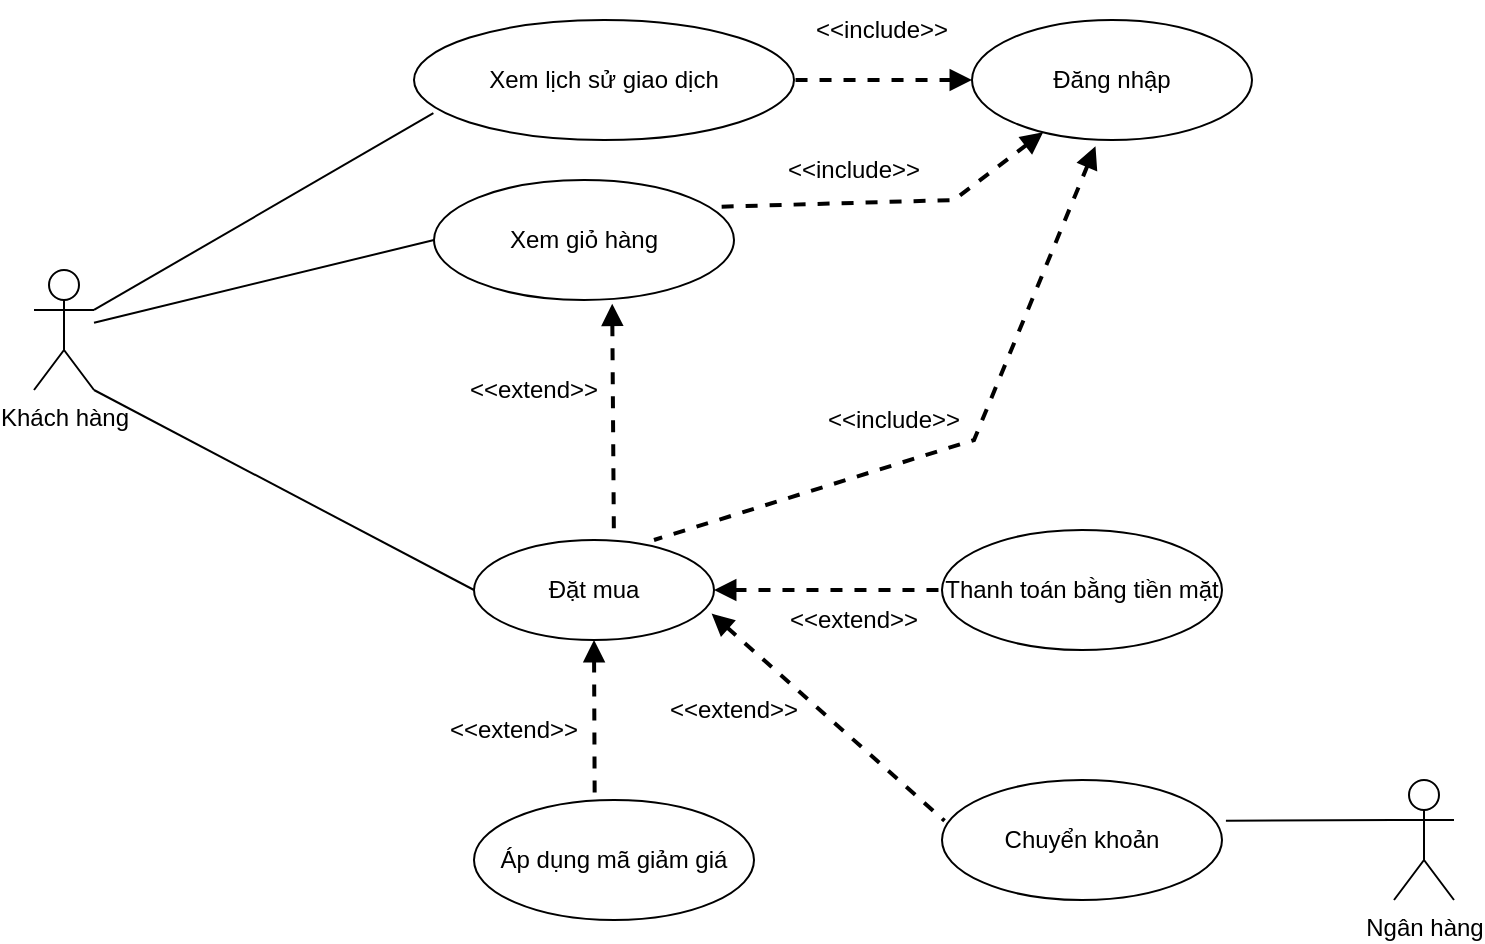 <mxfile>
    <diagram id="zs47w7YOmcHElt48giT3" name="Trang-1">
        <mxGraphModel dx="271" dy="143" grid="1" gridSize="10" guides="1" tooltips="1" connect="1" arrows="1" fold="1" page="1" pageScale="1" pageWidth="827" pageHeight="1169" math="0" shadow="0">
            <root>
                <mxCell id="0"/>
                <mxCell id="1" parent="0"/>
                <mxCell id="Su5TnyIveR3rq7EdfpBd-1" value="Khách hàng" style="shape=umlActor;verticalLabelPosition=bottom;verticalAlign=top;html=1;outlineConnect=0;" parent="1" vertex="1">
                    <mxGeometry x="20" y="185" width="30" height="60" as="geometry"/>
                </mxCell>
                <mxCell id="Su5TnyIveR3rq7EdfpBd-2" value="Xem lịch sử giao dịch" style="ellipse;whiteSpace=wrap;html=1;" parent="1" vertex="1">
                    <mxGeometry x="210" y="60" width="190" height="60" as="geometry"/>
                </mxCell>
                <mxCell id="Su5TnyIveR3rq7EdfpBd-3" value="Xem giỏ hàng" style="ellipse;whiteSpace=wrap;html=1;" parent="1" vertex="1">
                    <mxGeometry x="220" y="140" width="150" height="60" as="geometry"/>
                </mxCell>
                <mxCell id="Su5TnyIveR3rq7EdfpBd-4" value="Đặt mua" style="ellipse;whiteSpace=wrap;html=1;" parent="1" vertex="1">
                    <mxGeometry x="240" y="320" width="120" height="50" as="geometry"/>
                </mxCell>
                <mxCell id="Su5TnyIveR3rq7EdfpBd-9" value="Đăng nhập" style="ellipse;whiteSpace=wrap;html=1;" parent="1" vertex="1">
                    <mxGeometry x="489" y="60" width="140" height="60" as="geometry"/>
                </mxCell>
                <mxCell id="Su5TnyIveR3rq7EdfpBd-10" value="Thanh toán bằng tiền mặt" style="ellipse;whiteSpace=wrap;html=1;" parent="1" vertex="1">
                    <mxGeometry x="474" y="315" width="140" height="60" as="geometry"/>
                </mxCell>
                <mxCell id="Su5TnyIveR3rq7EdfpBd-14" value="Ngân hàng" style="shape=umlActor;verticalLabelPosition=bottom;verticalAlign=top;html=1;outlineConnect=0;" parent="1" vertex="1">
                    <mxGeometry x="700" y="440" width="30" height="60" as="geometry"/>
                </mxCell>
                <mxCell id="Su5TnyIveR3rq7EdfpBd-15" value="" style="endArrow=none;html=1;rounded=0;entryX=0.051;entryY=0.777;entryDx=0;entryDy=0;entryPerimeter=0;exitX=1;exitY=0.333;exitDx=0;exitDy=0;exitPerimeter=0;" parent="1" source="Su5TnyIveR3rq7EdfpBd-1" target="Su5TnyIveR3rq7EdfpBd-2" edge="1">
                    <mxGeometry width="50" height="50" relative="1" as="geometry">
                        <mxPoint x="110" y="180" as="sourcePoint"/>
                        <mxPoint x="160" y="130" as="targetPoint"/>
                    </mxGeometry>
                </mxCell>
                <mxCell id="Su5TnyIveR3rq7EdfpBd-16" value="" style="endArrow=none;html=1;rounded=0;entryX=0;entryY=0.5;entryDx=0;entryDy=0;" parent="1" source="Su5TnyIveR3rq7EdfpBd-1" target="Su5TnyIveR3rq7EdfpBd-3" edge="1">
                    <mxGeometry width="50" height="50" relative="1" as="geometry">
                        <mxPoint x="100" y="250" as="sourcePoint"/>
                        <mxPoint x="150" y="200" as="targetPoint"/>
                    </mxGeometry>
                </mxCell>
                <mxCell id="Su5TnyIveR3rq7EdfpBd-18" value="" style="endArrow=none;dashed=1;html=1;strokeWidth=2;rounded=0;startArrow=block;startFill=1;entryX=0.952;entryY=0.223;entryDx=0;entryDy=0;entryPerimeter=0;" parent="1" source="Su5TnyIveR3rq7EdfpBd-9" target="Su5TnyIveR3rq7EdfpBd-3" edge="1">
                    <mxGeometry width="50" height="50" relative="1" as="geometry">
                        <mxPoint x="440" y="200" as="sourcePoint"/>
                        <mxPoint x="440" y="270" as="targetPoint"/>
                        <Array as="points">
                            <mxPoint x="480" y="150"/>
                        </Array>
                    </mxGeometry>
                </mxCell>
                <mxCell id="Su5TnyIveR3rq7EdfpBd-22" value="" style="endArrow=none;dashed=1;html=1;strokeWidth=2;rounded=0;startArrow=block;startFill=1;exitX=0;exitY=0.5;exitDx=0;exitDy=0;entryX=1;entryY=0.5;entryDx=0;entryDy=0;" parent="1" source="Su5TnyIveR3rq7EdfpBd-9" target="Su5TnyIveR3rq7EdfpBd-2" edge="1">
                    <mxGeometry width="50" height="50" relative="1" as="geometry">
                        <mxPoint x="260.0" y="30.0" as="sourcePoint"/>
                        <mxPoint x="420" y="80" as="targetPoint"/>
                    </mxGeometry>
                </mxCell>
                <mxCell id="Su5TnyIveR3rq7EdfpBd-23" value="" style="endArrow=none;dashed=1;html=1;strokeWidth=2;rounded=0;startArrow=block;startFill=1;exitX=1;exitY=0.5;exitDx=0;exitDy=0;entryX=0;entryY=0.5;entryDx=0;entryDy=0;" parent="1" source="Su5TnyIveR3rq7EdfpBd-4" target="Su5TnyIveR3rq7EdfpBd-10" edge="1">
                    <mxGeometry width="50" height="50" relative="1" as="geometry">
                        <mxPoint x="400" y="350" as="sourcePoint"/>
                        <mxPoint x="470" y="340" as="targetPoint"/>
                    </mxGeometry>
                </mxCell>
                <mxCell id="Su5TnyIveR3rq7EdfpBd-34" value="" style="endArrow=none;html=1;rounded=0;exitX=0;exitY=0.333;exitDx=0;exitDy=0;exitPerimeter=0;entryX=1.014;entryY=0.34;entryDx=0;entryDy=0;entryPerimeter=0;" parent="1" source="Su5TnyIveR3rq7EdfpBd-14" target="2" edge="1">
                    <mxGeometry width="50" height="50" relative="1" as="geometry">
                        <mxPoint x="390" y="420" as="sourcePoint"/>
                        <mxPoint x="663.76" y="400.2" as="targetPoint"/>
                    </mxGeometry>
                </mxCell>
                <mxCell id="Su5TnyIveR3rq7EdfpBd-43" value="&amp;lt;&amp;lt;include&amp;gt;&amp;gt;" style="text;html=1;align=center;verticalAlign=middle;whiteSpace=wrap;rounded=0;" parent="1" vertex="1">
                    <mxGeometry x="400" y="120" width="60" height="30" as="geometry"/>
                </mxCell>
                <mxCell id="Su5TnyIveR3rq7EdfpBd-44" value="&amp;lt;&amp;lt;include&amp;gt;&amp;gt;" style="text;html=1;align=center;verticalAlign=middle;whiteSpace=wrap;rounded=0;" parent="1" vertex="1">
                    <mxGeometry x="414" y="50" width="60" height="30" as="geometry"/>
                </mxCell>
                <mxCell id="Su5TnyIveR3rq7EdfpBd-46" value="" style="endArrow=none;dashed=1;html=1;strokeWidth=2;rounded=0;startArrow=block;startFill=1;entryX=0.583;entryY=0;entryDx=0;entryDy=0;entryPerimeter=0;exitX=0.594;exitY=1.031;exitDx=0;exitDy=0;exitPerimeter=0;" parent="1" source="Su5TnyIveR3rq7EdfpBd-3" target="Su5TnyIveR3rq7EdfpBd-4" edge="1">
                    <mxGeometry width="50" height="50" relative="1" as="geometry">
                        <mxPoint x="390" y="214.59" as="sourcePoint"/>
                        <mxPoint x="276.1" y="310.0" as="targetPoint"/>
                    </mxGeometry>
                </mxCell>
                <mxCell id="Su5TnyIveR3rq7EdfpBd-47" value="&amp;lt;&amp;lt;extend&amp;gt;&amp;gt;" style="text;html=1;align=center;verticalAlign=middle;whiteSpace=wrap;rounded=0;" parent="1" vertex="1">
                    <mxGeometry x="240" y="230" width="60" height="30" as="geometry"/>
                </mxCell>
                <mxCell id="Su5TnyIveR3rq7EdfpBd-50" value="&amp;lt;&amp;lt;extend&amp;gt;&amp;gt;" style="text;html=1;align=center;verticalAlign=middle;whiteSpace=wrap;rounded=0;" parent="1" vertex="1">
                    <mxGeometry x="400" y="345" width="60" height="30" as="geometry"/>
                </mxCell>
                <mxCell id="Su5TnyIveR3rq7EdfpBd-54" style="edgeStyle=orthogonalEdgeStyle;rounded=0;orthogonalLoop=1;jettySize=auto;html=1;exitX=0.5;exitY=1;exitDx=0;exitDy=0;" parent="1" edge="1">
                    <mxGeometry relative="1" as="geometry">
                        <mxPoint x="399" y="300" as="sourcePoint"/>
                        <mxPoint x="399" y="300" as="targetPoint"/>
                    </mxGeometry>
                </mxCell>
                <mxCell id="TXUgpRrwEQOs5Qdk0eYZ-2" value="" style="endArrow=none;html=1;rounded=0;exitX=1;exitY=1;exitDx=0;exitDy=0;exitPerimeter=0;entryX=0;entryY=0.5;entryDx=0;entryDy=0;" parent="1" source="Su5TnyIveR3rq7EdfpBd-1" target="Su5TnyIveR3rq7EdfpBd-4" edge="1">
                    <mxGeometry width="50" height="50" relative="1" as="geometry">
                        <mxPoint x="390" y="320" as="sourcePoint"/>
                        <mxPoint x="440" y="270" as="targetPoint"/>
                    </mxGeometry>
                </mxCell>
                <mxCell id="2" value="Chuyển khoản" style="ellipse;whiteSpace=wrap;html=1;" parent="1" vertex="1">
                    <mxGeometry x="474" y="440" width="140" height="60" as="geometry"/>
                </mxCell>
                <mxCell id="3" value="" style="endArrow=none;dashed=1;html=1;strokeWidth=2;rounded=0;startArrow=block;startFill=1;entryX=0.009;entryY=0.34;entryDx=0;entryDy=0;entryPerimeter=0;exitX=0.99;exitY=0.736;exitDx=0;exitDy=0;exitPerimeter=0;" parent="1" source="Su5TnyIveR3rq7EdfpBd-4" target="2" edge="1">
                    <mxGeometry width="50" height="50" relative="1" as="geometry">
                        <mxPoint x="368" y="345" as="sourcePoint"/>
                        <mxPoint x="450" y="310" as="targetPoint"/>
                    </mxGeometry>
                </mxCell>
                <mxCell id="4" value="&amp;lt;&amp;lt;extend&amp;gt;&amp;gt;" style="text;html=1;align=center;verticalAlign=middle;whiteSpace=wrap;rounded=0;" parent="1" vertex="1">
                    <mxGeometry x="340" y="390" width="60" height="30" as="geometry"/>
                </mxCell>
                <mxCell id="5" value="Áp dụng mã giảm giá" style="ellipse;whiteSpace=wrap;html=1;" vertex="1" parent="1">
                    <mxGeometry x="240" y="450" width="140" height="60" as="geometry"/>
                </mxCell>
                <mxCell id="6" value="" style="endArrow=none;dashed=1;html=1;strokeWidth=2;rounded=0;startArrow=block;startFill=1;entryX=0.431;entryY=-0.007;entryDx=0;entryDy=0;entryPerimeter=0;exitX=0.5;exitY=1;exitDx=0;exitDy=0;" edge="1" parent="1" source="Su5TnyIveR3rq7EdfpBd-4" target="5">
                    <mxGeometry width="50" height="50" relative="1" as="geometry">
                        <mxPoint x="288" y="383.5" as="sourcePoint"/>
                        <mxPoint x="370" y="416.5" as="targetPoint"/>
                    </mxGeometry>
                </mxCell>
                <mxCell id="7" value="&amp;lt;&amp;lt;extend&amp;gt;&amp;gt;" style="text;html=1;align=center;verticalAlign=middle;whiteSpace=wrap;rounded=0;" vertex="1" parent="1">
                    <mxGeometry x="230" y="400" width="60" height="30" as="geometry"/>
                </mxCell>
                <mxCell id="8" value="" style="endArrow=none;dashed=1;html=1;strokeWidth=2;rounded=0;startArrow=block;startFill=1;exitX=0.441;exitY=1.053;exitDx=0;exitDy=0;entryX=0.75;entryY=0;entryDx=0;entryDy=0;entryPerimeter=0;exitPerimeter=0;" edge="1" parent="1" source="Su5TnyIveR3rq7EdfpBd-9" target="Su5TnyIveR3rq7EdfpBd-4">
                    <mxGeometry width="50" height="50" relative="1" as="geometry">
                        <mxPoint x="499" y="100" as="sourcePoint"/>
                        <mxPoint x="410" y="100" as="targetPoint"/>
                        <Array as="points">
                            <mxPoint x="490" y="270"/>
                        </Array>
                    </mxGeometry>
                </mxCell>
                <mxCell id="9" value="&amp;lt;&amp;lt;include&amp;gt;&amp;gt;" style="text;html=1;align=center;verticalAlign=middle;whiteSpace=wrap;rounded=0;" vertex="1" parent="1">
                    <mxGeometry x="420" y="245" width="60" height="30" as="geometry"/>
                </mxCell>
            </root>
        </mxGraphModel>
    </diagram>
</mxfile>